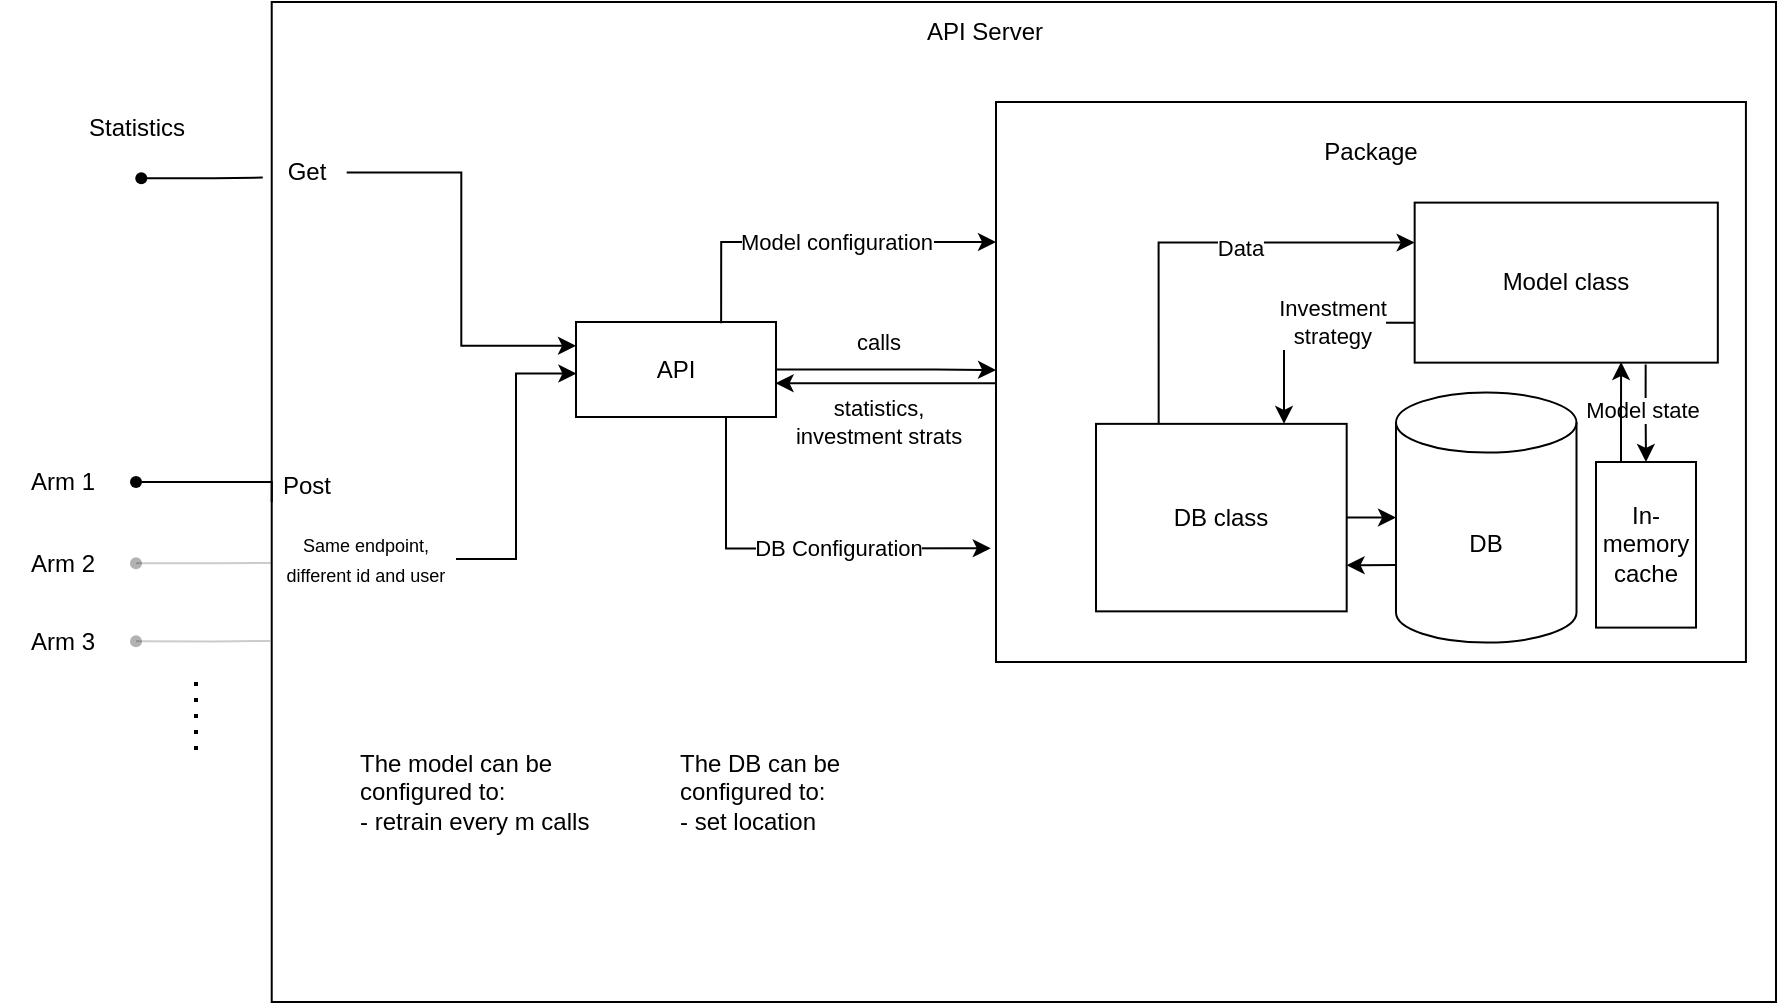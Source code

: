 <mxfile version="22.0.8" type="device">
  <diagram name="Page-1" id="r9BYO7mRh3VTH3ZXkG50">
    <mxGraphModel dx="1188" dy="661" grid="1" gridSize="10" guides="1" tooltips="1" connect="1" arrows="1" fold="1" page="1" pageScale="1" pageWidth="3300" pageHeight="4681" math="0" shadow="0">
      <root>
        <mxCell id="0" />
        <mxCell id="1" parent="0" />
        <mxCell id="nPnalCypMQ2Yc7yDm3em-2" value="" style="rounded=0;whiteSpace=wrap;html=1;" parent="1" vertex="1">
          <mxGeometry x="387.86" y="20" width="752.14" height="500" as="geometry" />
        </mxCell>
        <mxCell id="nPnalCypMQ2Yc7yDm3em-58" style="edgeStyle=orthogonalEdgeStyle;rounded=0;orthogonalLoop=1;jettySize=auto;html=1;entryX=0.998;entryY=0.644;entryDx=0;entryDy=0;entryPerimeter=0;" parent="1" source="nPnalCypMQ2Yc7yDm3em-3" target="nPnalCypMQ2Yc7yDm3em-31" edge="1">
          <mxGeometry relative="1" as="geometry">
            <Array as="points">
              <mxPoint x="695" y="210" />
            </Array>
          </mxGeometry>
        </mxCell>
        <mxCell id="nPnalCypMQ2Yc7yDm3em-3" value="" style="rounded=0;whiteSpace=wrap;html=1;" parent="1" vertex="1">
          <mxGeometry x="750" y="70" width="374.96" height="280" as="geometry" />
        </mxCell>
        <mxCell id="nPnalCypMQ2Yc7yDm3em-61" style="edgeStyle=orthogonalEdgeStyle;rounded=0;orthogonalLoop=1;jettySize=auto;html=1;exitX=0;exitY=0;exitDx=0;exitDy=86.25;exitPerimeter=0;entryX=1;entryY=0.75;entryDx=0;entryDy=0;" parent="1" source="nPnalCypMQ2Yc7yDm3em-1" target="nPnalCypMQ2Yc7yDm3em-30" edge="1">
          <mxGeometry relative="1" as="geometry" />
        </mxCell>
        <mxCell id="nPnalCypMQ2Yc7yDm3em-1" value="DB" style="shape=cylinder3;whiteSpace=wrap;html=1;boundedLbl=1;backgroundOutline=1;size=15;" parent="1" vertex="1">
          <mxGeometry x="949.997" y="215.305" width="90.256" height="125" as="geometry" />
        </mxCell>
        <mxCell id="nPnalCypMQ2Yc7yDm3em-4" value="API Server" style="text;html=1;align=center;verticalAlign=middle;resizable=0;points=[];autosize=1;strokeColor=none;fillColor=none;" parent="1" vertex="1">
          <mxGeometry x="703.761" y="20" width="80" height="30" as="geometry" />
        </mxCell>
        <mxCell id="nPnalCypMQ2Yc7yDm3em-5" value="" style="shape=waypoint;sketch=0;fillStyle=solid;size=6;pointerEvents=1;points=[];fillColor=none;resizable=0;rotatable=0;perimeter=centerPerimeter;snapToPoint=1;" parent="1" vertex="1">
          <mxGeometry x="312.65" y="98.125" width="20" height="20" as="geometry" />
        </mxCell>
        <mxCell id="nPnalCypMQ2Yc7yDm3em-6" style="edgeStyle=orthogonalEdgeStyle;rounded=0;orthogonalLoop=1;jettySize=auto;html=1;entryX=-0.049;entryY=0.583;entryDx=0;entryDy=0;entryPerimeter=0;endArrow=none;endFill=0;" parent="1" source="nPnalCypMQ2Yc7yDm3em-5" target="nPnalCypMQ2Yc7yDm3em-19" edge="1">
          <mxGeometry relative="1" as="geometry" />
        </mxCell>
        <mxCell id="nPnalCypMQ2Yc7yDm3em-11" style="edgeStyle=orthogonalEdgeStyle;rounded=0;orthogonalLoop=1;jettySize=auto;html=1;entryX=0;entryY=0.5;entryDx=0;entryDy=0;endArrow=none;endFill=0;exitX=0.368;exitY=0.281;exitDx=0;exitDy=0;exitPerimeter=0;" parent="1" source="nPnalCypMQ2Yc7yDm3em-7" target="nPnalCypMQ2Yc7yDm3em-2" edge="1">
          <mxGeometry relative="1" as="geometry">
            <Array as="points">
              <mxPoint x="323" y="260" />
              <mxPoint x="388" y="260" />
            </Array>
          </mxGeometry>
        </mxCell>
        <mxCell id="nPnalCypMQ2Yc7yDm3em-7" value="" style="shape=waypoint;sketch=0;fillStyle=solid;size=6;pointerEvents=1;points=[];fillColor=none;resizable=0;rotatable=0;perimeter=centerPerimeter;snapToPoint=1;" parent="1" vertex="1">
          <mxGeometry x="310.0" y="250.005" width="20" height="20" as="geometry" />
        </mxCell>
        <mxCell id="nPnalCypMQ2Yc7yDm3em-8" value="" style="shape=waypoint;sketch=0;fillStyle=solid;size=6;pointerEvents=1;points=[];fillColor=none;resizable=0;rotatable=0;perimeter=centerPerimeter;snapToPoint=1;opacity=30;" parent="1" vertex="1">
          <mxGeometry x="310.0" y="290.625" width="20" height="20" as="geometry" />
        </mxCell>
        <mxCell id="nPnalCypMQ2Yc7yDm3em-15" value="Statistics" style="text;html=1;align=center;verticalAlign=middle;resizable=0;points=[];autosize=1;strokeColor=none;fillColor=none;" parent="1" vertex="1">
          <mxGeometry x="285" y="68.13" width="70" height="30" as="geometry" />
        </mxCell>
        <mxCell id="nPnalCypMQ2Yc7yDm3em-16" value="Arm 1" style="text;html=1;align=center;verticalAlign=middle;resizable=0;points=[];autosize=1;strokeColor=none;fillColor=none;" parent="1" vertex="1">
          <mxGeometry x="252.651" y="245.005" width="60" height="30" as="geometry" />
        </mxCell>
        <mxCell id="nPnalCypMQ2Yc7yDm3em-19" value="Get" style="text;html=1;align=center;verticalAlign=middle;resizable=0;points=[];autosize=1;strokeColor=none;fillColor=none;" parent="1" vertex="1">
          <mxGeometry x="385.343" y="90.312" width="40" height="30" as="geometry" />
        </mxCell>
        <mxCell id="nPnalCypMQ2Yc7yDm3em-20" value="Post" style="text;html=1;align=center;verticalAlign=middle;resizable=0;points=[];autosize=1;strokeColor=none;fillColor=none;" parent="1" vertex="1">
          <mxGeometry x="380.342" y="246.562" width="50" height="30" as="geometry" />
        </mxCell>
        <mxCell id="nPnalCypMQ2Yc7yDm3em-23" value="Package" style="text;html=1;align=center;verticalAlign=middle;resizable=0;points=[];autosize=1;strokeColor=none;fillColor=none;" parent="1" vertex="1">
          <mxGeometry x="902.484" y="80.002" width="70" height="30" as="geometry" />
        </mxCell>
        <mxCell id="nPnalCypMQ2Yc7yDm3em-27" value="Arm 2" style="text;html=1;align=center;verticalAlign=middle;resizable=0;points=[];autosize=1;strokeColor=none;fillColor=none;" parent="1" vertex="1">
          <mxGeometry x="252.651" y="285.625" width="60" height="30" as="geometry" />
        </mxCell>
        <mxCell id="nPnalCypMQ2Yc7yDm3em-28" value="Arm 3" style="text;html=1;align=center;verticalAlign=middle;resizable=0;points=[];autosize=1;strokeColor=none;fillColor=none;" parent="1" vertex="1">
          <mxGeometry x="252.651" y="324.685" width="60" height="30" as="geometry" />
        </mxCell>
        <mxCell id="nPnalCypMQ2Yc7yDm3em-29" value="&lt;font style=&quot;font-size: 9px;&quot;&gt;Same endpoint, different id and user&lt;/font&gt;" style="text;html=1;strokeColor=none;fillColor=none;align=center;verticalAlign=middle;whiteSpace=wrap;rounded=0;" parent="1" vertex="1">
          <mxGeometry x="390" y="275" width="90" height="46.88" as="geometry" />
        </mxCell>
        <mxCell id="nPnalCypMQ2Yc7yDm3em-56" style="edgeStyle=orthogonalEdgeStyle;rounded=0;orthogonalLoop=1;jettySize=auto;html=1;" parent="1" source="nPnalCypMQ2Yc7yDm3em-31" edge="1">
          <mxGeometry relative="1" as="geometry">
            <mxPoint x="750" y="204" as="targetPoint" />
            <Array as="points">
              <mxPoint x="720" y="204" />
              <mxPoint x="750" y="204" />
            </Array>
          </mxGeometry>
        </mxCell>
        <mxCell id="nPnalCypMQ2Yc7yDm3em-57" value="calls" style="edgeLabel;html=1;align=center;verticalAlign=middle;resizable=0;points=[];" parent="nPnalCypMQ2Yc7yDm3em-56" vertex="1" connectable="0">
          <mxGeometry x="-0.284" y="-1" relative="1" as="geometry">
            <mxPoint x="11" y="-15" as="offset" />
          </mxGeometry>
        </mxCell>
        <mxCell id="nPnalCypMQ2Yc7yDm3em-59" value="statistics,&lt;br&gt;investment strats" style="edgeLabel;html=1;align=center;verticalAlign=middle;resizable=0;points=[];" parent="nPnalCypMQ2Yc7yDm3em-56" vertex="1" connectable="0">
          <mxGeometry x="-0.284" y="-1" relative="1" as="geometry">
            <mxPoint x="11" y="25" as="offset" />
          </mxGeometry>
        </mxCell>
        <mxCell id="nPnalCypMQ2Yc7yDm3em-31" value="" style="rounded=0;whiteSpace=wrap;html=1;" parent="1" vertex="1">
          <mxGeometry x="540" y="180" width="100" height="47.5" as="geometry" />
        </mxCell>
        <mxCell id="nPnalCypMQ2Yc7yDm3em-73" style="edgeStyle=orthogonalEdgeStyle;rounded=0;orthogonalLoop=1;jettySize=auto;html=1;exitX=0.75;exitY=0;exitDx=0;exitDy=0;entryX=0;entryY=0.25;entryDx=0;entryDy=0;" parent="1" source="nPnalCypMQ2Yc7yDm3em-32" target="nPnalCypMQ2Yc7yDm3em-3" edge="1">
          <mxGeometry relative="1" as="geometry">
            <Array as="points">
              <mxPoint x="613" y="140" />
            </Array>
          </mxGeometry>
        </mxCell>
        <mxCell id="nPnalCypMQ2Yc7yDm3em-74" value="Model configuration" style="edgeLabel;html=1;align=center;verticalAlign=middle;resizable=0;points=[];" parent="nPnalCypMQ2Yc7yDm3em-73" vertex="1" connectable="0">
          <mxGeometry x="-0.012" y="-2" relative="1" as="geometry">
            <mxPoint x="10" y="-2" as="offset" />
          </mxGeometry>
        </mxCell>
        <mxCell id="nPnalCypMQ2Yc7yDm3em-32" value="API" style="text;html=1;strokeColor=none;fillColor=none;align=center;verticalAlign=middle;whiteSpace=wrap;rounded=0;" parent="1" vertex="1">
          <mxGeometry x="544.874" y="180.62" width="90.256" height="46.875" as="geometry" />
        </mxCell>
        <mxCell id="nPnalCypMQ2Yc7yDm3em-33" style="edgeStyle=orthogonalEdgeStyle;rounded=0;orthogonalLoop=1;jettySize=auto;html=1;entryX=0;entryY=0.25;entryDx=0;entryDy=0;" parent="1" source="nPnalCypMQ2Yc7yDm3em-19" target="nPnalCypMQ2Yc7yDm3em-31" edge="1">
          <mxGeometry relative="1" as="geometry" />
        </mxCell>
        <mxCell id="nPnalCypMQ2Yc7yDm3em-34" style="edgeStyle=orthogonalEdgeStyle;rounded=0;orthogonalLoop=1;jettySize=auto;html=1;entryX=0.002;entryY=0.542;entryDx=0;entryDy=0;entryPerimeter=0;" parent="1" source="nPnalCypMQ2Yc7yDm3em-29" target="nPnalCypMQ2Yc7yDm3em-31" edge="1">
          <mxGeometry relative="1" as="geometry" />
        </mxCell>
        <mxCell id="nPnalCypMQ2Yc7yDm3em-71" style="edgeStyle=orthogonalEdgeStyle;rounded=0;orthogonalLoop=1;jettySize=auto;html=1;exitX=0.762;exitY=1.012;exitDx=0;exitDy=0;entryX=0.5;entryY=0;entryDx=0;entryDy=0;exitPerimeter=0;" parent="1" source="nPnalCypMQ2Yc7yDm3em-50" target="nPnalCypMQ2Yc7yDm3em-66" edge="1">
          <mxGeometry relative="1" as="geometry" />
        </mxCell>
        <mxCell id="nPnalCypMQ2Yc7yDm3em-72" value="Model state" style="edgeLabel;html=1;align=center;verticalAlign=middle;resizable=0;points=[];" parent="nPnalCypMQ2Yc7yDm3em-71" vertex="1" connectable="0">
          <mxGeometry x="-0.025" y="-1" relative="1" as="geometry">
            <mxPoint x="-1" y="-1" as="offset" />
          </mxGeometry>
        </mxCell>
        <mxCell id="nPnalCypMQ2Yc7yDm3em-50" value="Model class" style="rounded=0;whiteSpace=wrap;html=1;" parent="1" vertex="1">
          <mxGeometry x="959.33" y="120.31" width="151.58" height="80.01" as="geometry" />
        </mxCell>
        <mxCell id="nPnalCypMQ2Yc7yDm3em-37" style="edgeStyle=orthogonalEdgeStyle;rounded=0;orthogonalLoop=1;jettySize=auto;html=1;entryX=0;entryY=0.561;entryDx=0;entryDy=0;entryPerimeter=0;endArrow=none;endFill=0;opacity=20;" parent="1" source="nPnalCypMQ2Yc7yDm3em-8" target="nPnalCypMQ2Yc7yDm3em-2" edge="1">
          <mxGeometry relative="1" as="geometry" />
        </mxCell>
        <mxCell id="nPnalCypMQ2Yc7yDm3em-38" value="" style="shape=waypoint;sketch=0;fillStyle=solid;size=6;pointerEvents=1;points=[];fillColor=none;resizable=0;rotatable=0;perimeter=centerPerimeter;snapToPoint=1;opacity=30;" parent="1" vertex="1">
          <mxGeometry x="310.0" y="329.685" width="20" height="20" as="geometry" />
        </mxCell>
        <mxCell id="nPnalCypMQ2Yc7yDm3em-40" style="edgeStyle=orthogonalEdgeStyle;rounded=0;orthogonalLoop=1;jettySize=auto;html=1;entryX=-0.001;entryY=0.639;entryDx=0;entryDy=0;entryPerimeter=0;endArrow=none;endFill=0;opacity=20;" parent="1" source="nPnalCypMQ2Yc7yDm3em-38" target="nPnalCypMQ2Yc7yDm3em-2" edge="1">
          <mxGeometry relative="1" as="geometry" />
        </mxCell>
        <mxCell id="nPnalCypMQ2Yc7yDm3em-43" value="" style="endArrow=none;dashed=1;html=1;dashPattern=1 3;strokeWidth=2;rounded=0;" parent="1" edge="1">
          <mxGeometry width="50" height="50" relative="1" as="geometry">
            <mxPoint x="350" y="360" as="sourcePoint" />
            <mxPoint x="350" y="400" as="targetPoint" />
          </mxGeometry>
        </mxCell>
        <mxCell id="nPnalCypMQ2Yc7yDm3em-52" style="edgeStyle=orthogonalEdgeStyle;rounded=0;orthogonalLoop=1;jettySize=auto;html=1;exitX=0.75;exitY=1;exitDx=0;exitDy=0;entryX=-0.007;entryY=0.797;entryDx=0;entryDy=0;entryPerimeter=0;" parent="1" source="nPnalCypMQ2Yc7yDm3em-31" target="nPnalCypMQ2Yc7yDm3em-3" edge="1">
          <mxGeometry relative="1" as="geometry">
            <mxPoint x="750" y="260" as="targetPoint" />
            <Array as="points">
              <mxPoint x="615" y="293" />
            </Array>
          </mxGeometry>
        </mxCell>
        <mxCell id="nPnalCypMQ2Yc7yDm3em-55" value="DB Configuration" style="edgeLabel;html=1;align=center;verticalAlign=middle;resizable=0;points=[];" parent="nPnalCypMQ2Yc7yDm3em-52" vertex="1" connectable="0">
          <mxGeometry x="0.38" relative="1" as="geometry">
            <mxPoint x="-15" as="offset" />
          </mxGeometry>
        </mxCell>
        <mxCell id="nPnalCypMQ2Yc7yDm3em-64" style="edgeStyle=orthogonalEdgeStyle;rounded=0;orthogonalLoop=1;jettySize=auto;html=1;exitX=0.25;exitY=0;exitDx=0;exitDy=0;entryX=0;entryY=0.25;entryDx=0;entryDy=0;" parent="1" source="nPnalCypMQ2Yc7yDm3em-30" target="nPnalCypMQ2Yc7yDm3em-50" edge="1">
          <mxGeometry relative="1" as="geometry" />
        </mxCell>
        <mxCell id="nPnalCypMQ2Yc7yDm3em-65" value="Data" style="edgeLabel;html=1;align=center;verticalAlign=middle;resizable=0;points=[];" parent="nPnalCypMQ2Yc7yDm3em-64" vertex="1" connectable="0">
          <mxGeometry x="0.199" y="-2" relative="1" as="geometry">
            <mxPoint as="offset" />
          </mxGeometry>
        </mxCell>
        <mxCell id="nPnalCypMQ2Yc7yDm3em-30" value="DB class" style="rounded=0;whiteSpace=wrap;html=1;" parent="1" vertex="1">
          <mxGeometry x="800" y="230.93" width="125.34" height="93.75" as="geometry" />
        </mxCell>
        <mxCell id="nPnalCypMQ2Yc7yDm3em-60" style="edgeStyle=orthogonalEdgeStyle;rounded=0;orthogonalLoop=1;jettySize=auto;html=1;entryX=0;entryY=0.5;entryDx=0;entryDy=0;entryPerimeter=0;" parent="1" source="nPnalCypMQ2Yc7yDm3em-30" target="nPnalCypMQ2Yc7yDm3em-1" edge="1">
          <mxGeometry relative="1" as="geometry" />
        </mxCell>
        <mxCell id="nPnalCypMQ2Yc7yDm3em-62" style="edgeStyle=orthogonalEdgeStyle;rounded=0;orthogonalLoop=1;jettySize=auto;html=1;exitX=0;exitY=0.75;exitDx=0;exitDy=0;entryX=0.75;entryY=0;entryDx=0;entryDy=0;" parent="1" source="nPnalCypMQ2Yc7yDm3em-50" target="nPnalCypMQ2Yc7yDm3em-30" edge="1">
          <mxGeometry relative="1" as="geometry" />
        </mxCell>
        <mxCell id="nPnalCypMQ2Yc7yDm3em-63" value="Investment&lt;br&gt;strategy" style="edgeLabel;html=1;align=center;verticalAlign=middle;resizable=0;points=[];fillColor=none;" parent="nPnalCypMQ2Yc7yDm3em-62" vertex="1" connectable="0">
          <mxGeometry x="-0.283" y="-1" relative="1" as="geometry">
            <mxPoint as="offset" />
          </mxGeometry>
        </mxCell>
        <mxCell id="nPnalCypMQ2Yc7yDm3em-66" value="In-memory cache" style="rounded=0;whiteSpace=wrap;html=1;" parent="1" vertex="1">
          <mxGeometry x="1050" y="250" width="50" height="82.8" as="geometry" />
        </mxCell>
        <mxCell id="nPnalCypMQ2Yc7yDm3em-70" style="edgeStyle=orthogonalEdgeStyle;rounded=0;orthogonalLoop=1;jettySize=auto;html=1;exitX=0.25;exitY=0;exitDx=0;exitDy=0;entryX=0.681;entryY=0.996;entryDx=0;entryDy=0;entryPerimeter=0;" parent="1" source="nPnalCypMQ2Yc7yDm3em-66" target="nPnalCypMQ2Yc7yDm3em-50" edge="1">
          <mxGeometry relative="1" as="geometry" />
        </mxCell>
        <mxCell id="nPnalCypMQ2Yc7yDm3em-75" value="The model can be configured to:&lt;br&gt;- retrain every m calls" style="text;html=1;strokeColor=none;fillColor=none;align=left;verticalAlign=middle;whiteSpace=wrap;rounded=0;" parent="1" vertex="1">
          <mxGeometry x="430.34" y="400" width="129.66" height="30" as="geometry" />
        </mxCell>
        <mxCell id="4HQlbFwjYi0fy971VR-v-1" value="The DB can be configured to:&lt;br&gt;- set location" style="text;html=1;strokeColor=none;fillColor=none;align=left;verticalAlign=middle;whiteSpace=wrap;rounded=0;" vertex="1" parent="1">
          <mxGeometry x="590" y="400" width="129.66" height="30" as="geometry" />
        </mxCell>
      </root>
    </mxGraphModel>
  </diagram>
</mxfile>
